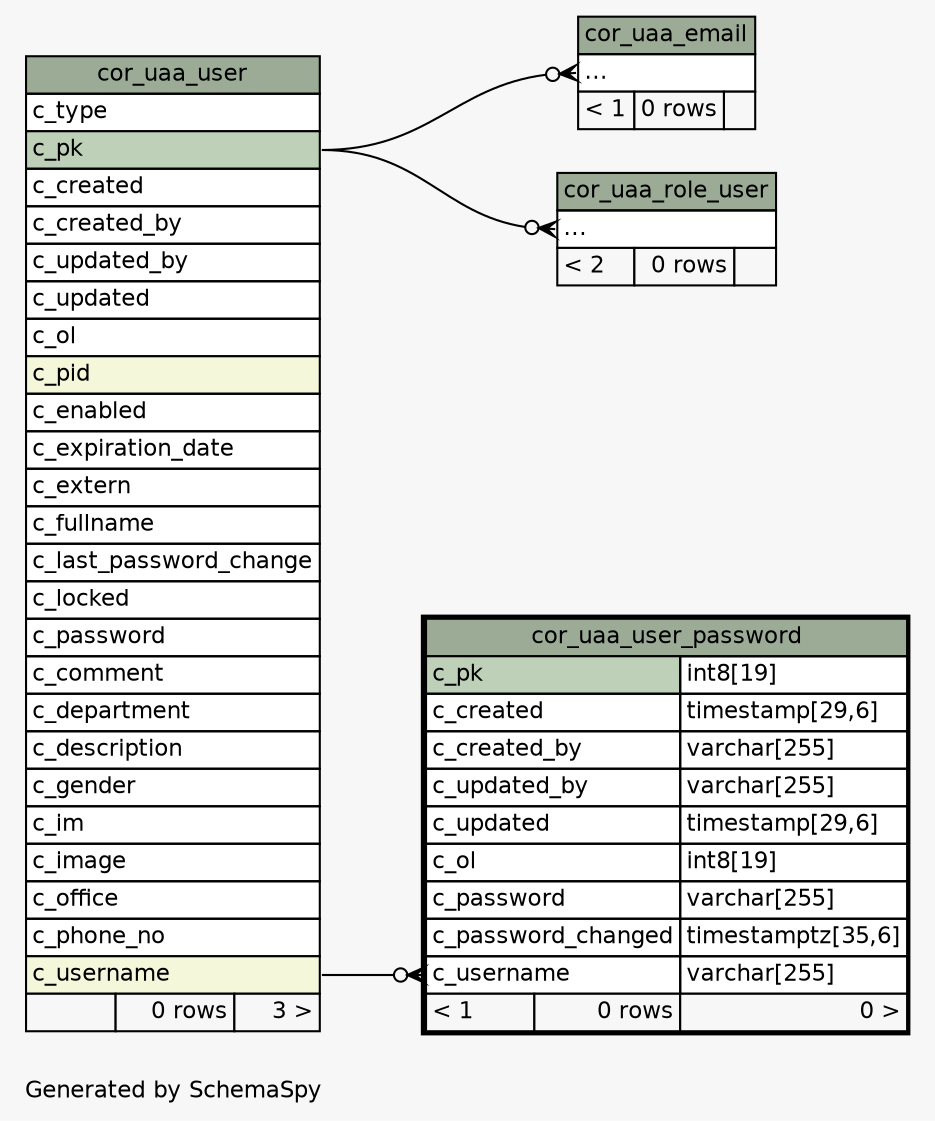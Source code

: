 // dot 2.43.0 on Linux 6.5.0-1022-azure
// SchemaSpy rev Unknown
digraph "twoDegreesRelationshipsDiagram" {
  graph [
    rankdir="RL"
    bgcolor="#f7f7f7"
    label="\nGenerated by SchemaSpy"
    labeljust="l"
    nodesep="0.18"
    ranksep="0.46"
    fontname="Helvetica"
    fontsize="11"
  ];
  node [
    fontname="Helvetica"
    fontsize="11"
    shape="plaintext"
  ];
  edge [
    arrowsize="0.8"
  ];
  "cor_uaa_email":"elipses":w -> "cor_uaa_user":"c_pk":e [arrowhead=none dir=back arrowtail=crowodot];
  "cor_uaa_role_user":"elipses":w -> "cor_uaa_user":"c_pk":e [arrowhead=none dir=back arrowtail=crowodot];
  "cor_uaa_user_password":"c_username":w -> "cor_uaa_user":"c_username":e [arrowhead=none dir=back arrowtail=crowodot];
  "cor_uaa_email" [
    label=<
    <TABLE BORDER="0" CELLBORDER="1" CELLSPACING="0" BGCOLOR="#ffffff">
      <TR><TD COLSPAN="3" BGCOLOR="#9bab96" ALIGN="CENTER">cor_uaa_email</TD></TR>
      <TR><TD PORT="elipses" COLSPAN="3" ALIGN="LEFT">...</TD></TR>
      <TR><TD ALIGN="LEFT" BGCOLOR="#f7f7f7">&lt; 1</TD><TD ALIGN="RIGHT" BGCOLOR="#f7f7f7">0 rows</TD><TD ALIGN="RIGHT" BGCOLOR="#f7f7f7">  </TD></TR>
    </TABLE>>
    URL="cor_uaa_email.html"
    tooltip="cor_uaa_email"
  ];
  "cor_uaa_role_user" [
    label=<
    <TABLE BORDER="0" CELLBORDER="1" CELLSPACING="0" BGCOLOR="#ffffff">
      <TR><TD COLSPAN="3" BGCOLOR="#9bab96" ALIGN="CENTER">cor_uaa_role_user</TD></TR>
      <TR><TD PORT="elipses" COLSPAN="3" ALIGN="LEFT">...</TD></TR>
      <TR><TD ALIGN="LEFT" BGCOLOR="#f7f7f7">&lt; 2</TD><TD ALIGN="RIGHT" BGCOLOR="#f7f7f7">0 rows</TD><TD ALIGN="RIGHT" BGCOLOR="#f7f7f7">  </TD></TR>
    </TABLE>>
    URL="cor_uaa_role_user.html"
    tooltip="cor_uaa_role_user"
  ];
  "cor_uaa_user" [
    label=<
    <TABLE BORDER="0" CELLBORDER="1" CELLSPACING="0" BGCOLOR="#ffffff">
      <TR><TD COLSPAN="3" BGCOLOR="#9bab96" ALIGN="CENTER">cor_uaa_user</TD></TR>
      <TR><TD PORT="c_type" COLSPAN="3" ALIGN="LEFT">c_type</TD></TR>
      <TR><TD PORT="c_pk" COLSPAN="3" BGCOLOR="#bed1b8" ALIGN="LEFT">c_pk</TD></TR>
      <TR><TD PORT="c_created" COLSPAN="3" ALIGN="LEFT">c_created</TD></TR>
      <TR><TD PORT="c_created_by" COLSPAN="3" ALIGN="LEFT">c_created_by</TD></TR>
      <TR><TD PORT="c_updated_by" COLSPAN="3" ALIGN="LEFT">c_updated_by</TD></TR>
      <TR><TD PORT="c_updated" COLSPAN="3" ALIGN="LEFT">c_updated</TD></TR>
      <TR><TD PORT="c_ol" COLSPAN="3" ALIGN="LEFT">c_ol</TD></TR>
      <TR><TD PORT="c_pid" COLSPAN="3" BGCOLOR="#f4f7da" ALIGN="LEFT">c_pid</TD></TR>
      <TR><TD PORT="c_enabled" COLSPAN="3" ALIGN="LEFT">c_enabled</TD></TR>
      <TR><TD PORT="c_expiration_date" COLSPAN="3" ALIGN="LEFT">c_expiration_date</TD></TR>
      <TR><TD PORT="c_extern" COLSPAN="3" ALIGN="LEFT">c_extern</TD></TR>
      <TR><TD PORT="c_fullname" COLSPAN="3" ALIGN="LEFT">c_fullname</TD></TR>
      <TR><TD PORT="c_last_password_change" COLSPAN="3" ALIGN="LEFT">c_last_password_change</TD></TR>
      <TR><TD PORT="c_locked" COLSPAN="3" ALIGN="LEFT">c_locked</TD></TR>
      <TR><TD PORT="c_password" COLSPAN="3" ALIGN="LEFT">c_password</TD></TR>
      <TR><TD PORT="c_comment" COLSPAN="3" ALIGN="LEFT">c_comment</TD></TR>
      <TR><TD PORT="c_department" COLSPAN="3" ALIGN="LEFT">c_department</TD></TR>
      <TR><TD PORT="c_description" COLSPAN="3" ALIGN="LEFT">c_description</TD></TR>
      <TR><TD PORT="c_gender" COLSPAN="3" ALIGN="LEFT">c_gender</TD></TR>
      <TR><TD PORT="c_im" COLSPAN="3" ALIGN="LEFT">c_im</TD></TR>
      <TR><TD PORT="c_image" COLSPAN="3" ALIGN="LEFT">c_image</TD></TR>
      <TR><TD PORT="c_office" COLSPAN="3" ALIGN="LEFT">c_office</TD></TR>
      <TR><TD PORT="c_phone_no" COLSPAN="3" ALIGN="LEFT">c_phone_no</TD></TR>
      <TR><TD PORT="c_username" COLSPAN="3" BGCOLOR="#f4f7da" ALIGN="LEFT">c_username</TD></TR>
      <TR><TD ALIGN="LEFT" BGCOLOR="#f7f7f7">  </TD><TD ALIGN="RIGHT" BGCOLOR="#f7f7f7">0 rows</TD><TD ALIGN="RIGHT" BGCOLOR="#f7f7f7">3 &gt;</TD></TR>
    </TABLE>>
    URL="cor_uaa_user.html"
    tooltip="cor_uaa_user"
  ];
  "cor_uaa_user_password" [
    label=<
    <TABLE BORDER="2" CELLBORDER="1" CELLSPACING="0" BGCOLOR="#ffffff">
      <TR><TD COLSPAN="3" BGCOLOR="#9bab96" ALIGN="CENTER">cor_uaa_user_password</TD></TR>
      <TR><TD PORT="c_pk" COLSPAN="2" BGCOLOR="#bed1b8" ALIGN="LEFT">c_pk</TD><TD PORT="c_pk.type" ALIGN="LEFT">int8[19]</TD></TR>
      <TR><TD PORT="c_created" COLSPAN="2" ALIGN="LEFT">c_created</TD><TD PORT="c_created.type" ALIGN="LEFT">timestamp[29,6]</TD></TR>
      <TR><TD PORT="c_created_by" COLSPAN="2" ALIGN="LEFT">c_created_by</TD><TD PORT="c_created_by.type" ALIGN="LEFT">varchar[255]</TD></TR>
      <TR><TD PORT="c_updated_by" COLSPAN="2" ALIGN="LEFT">c_updated_by</TD><TD PORT="c_updated_by.type" ALIGN="LEFT">varchar[255]</TD></TR>
      <TR><TD PORT="c_updated" COLSPAN="2" ALIGN="LEFT">c_updated</TD><TD PORT="c_updated.type" ALIGN="LEFT">timestamp[29,6]</TD></TR>
      <TR><TD PORT="c_ol" COLSPAN="2" ALIGN="LEFT">c_ol</TD><TD PORT="c_ol.type" ALIGN="LEFT">int8[19]</TD></TR>
      <TR><TD PORT="c_password" COLSPAN="2" ALIGN="LEFT">c_password</TD><TD PORT="c_password.type" ALIGN="LEFT">varchar[255]</TD></TR>
      <TR><TD PORT="c_password_changed" COLSPAN="2" ALIGN="LEFT">c_password_changed</TD><TD PORT="c_password_changed.type" ALIGN="LEFT">timestamptz[35,6]</TD></TR>
      <TR><TD PORT="c_username" COLSPAN="2" ALIGN="LEFT">c_username</TD><TD PORT="c_username.type" ALIGN="LEFT">varchar[255]</TD></TR>
      <TR><TD ALIGN="LEFT" BGCOLOR="#f7f7f7">&lt; 1</TD><TD ALIGN="RIGHT" BGCOLOR="#f7f7f7">0 rows</TD><TD ALIGN="RIGHT" BGCOLOR="#f7f7f7">0 &gt;</TD></TR>
    </TABLE>>
    URL="cor_uaa_user_password.html"
    tooltip="cor_uaa_user_password"
  ];
}
